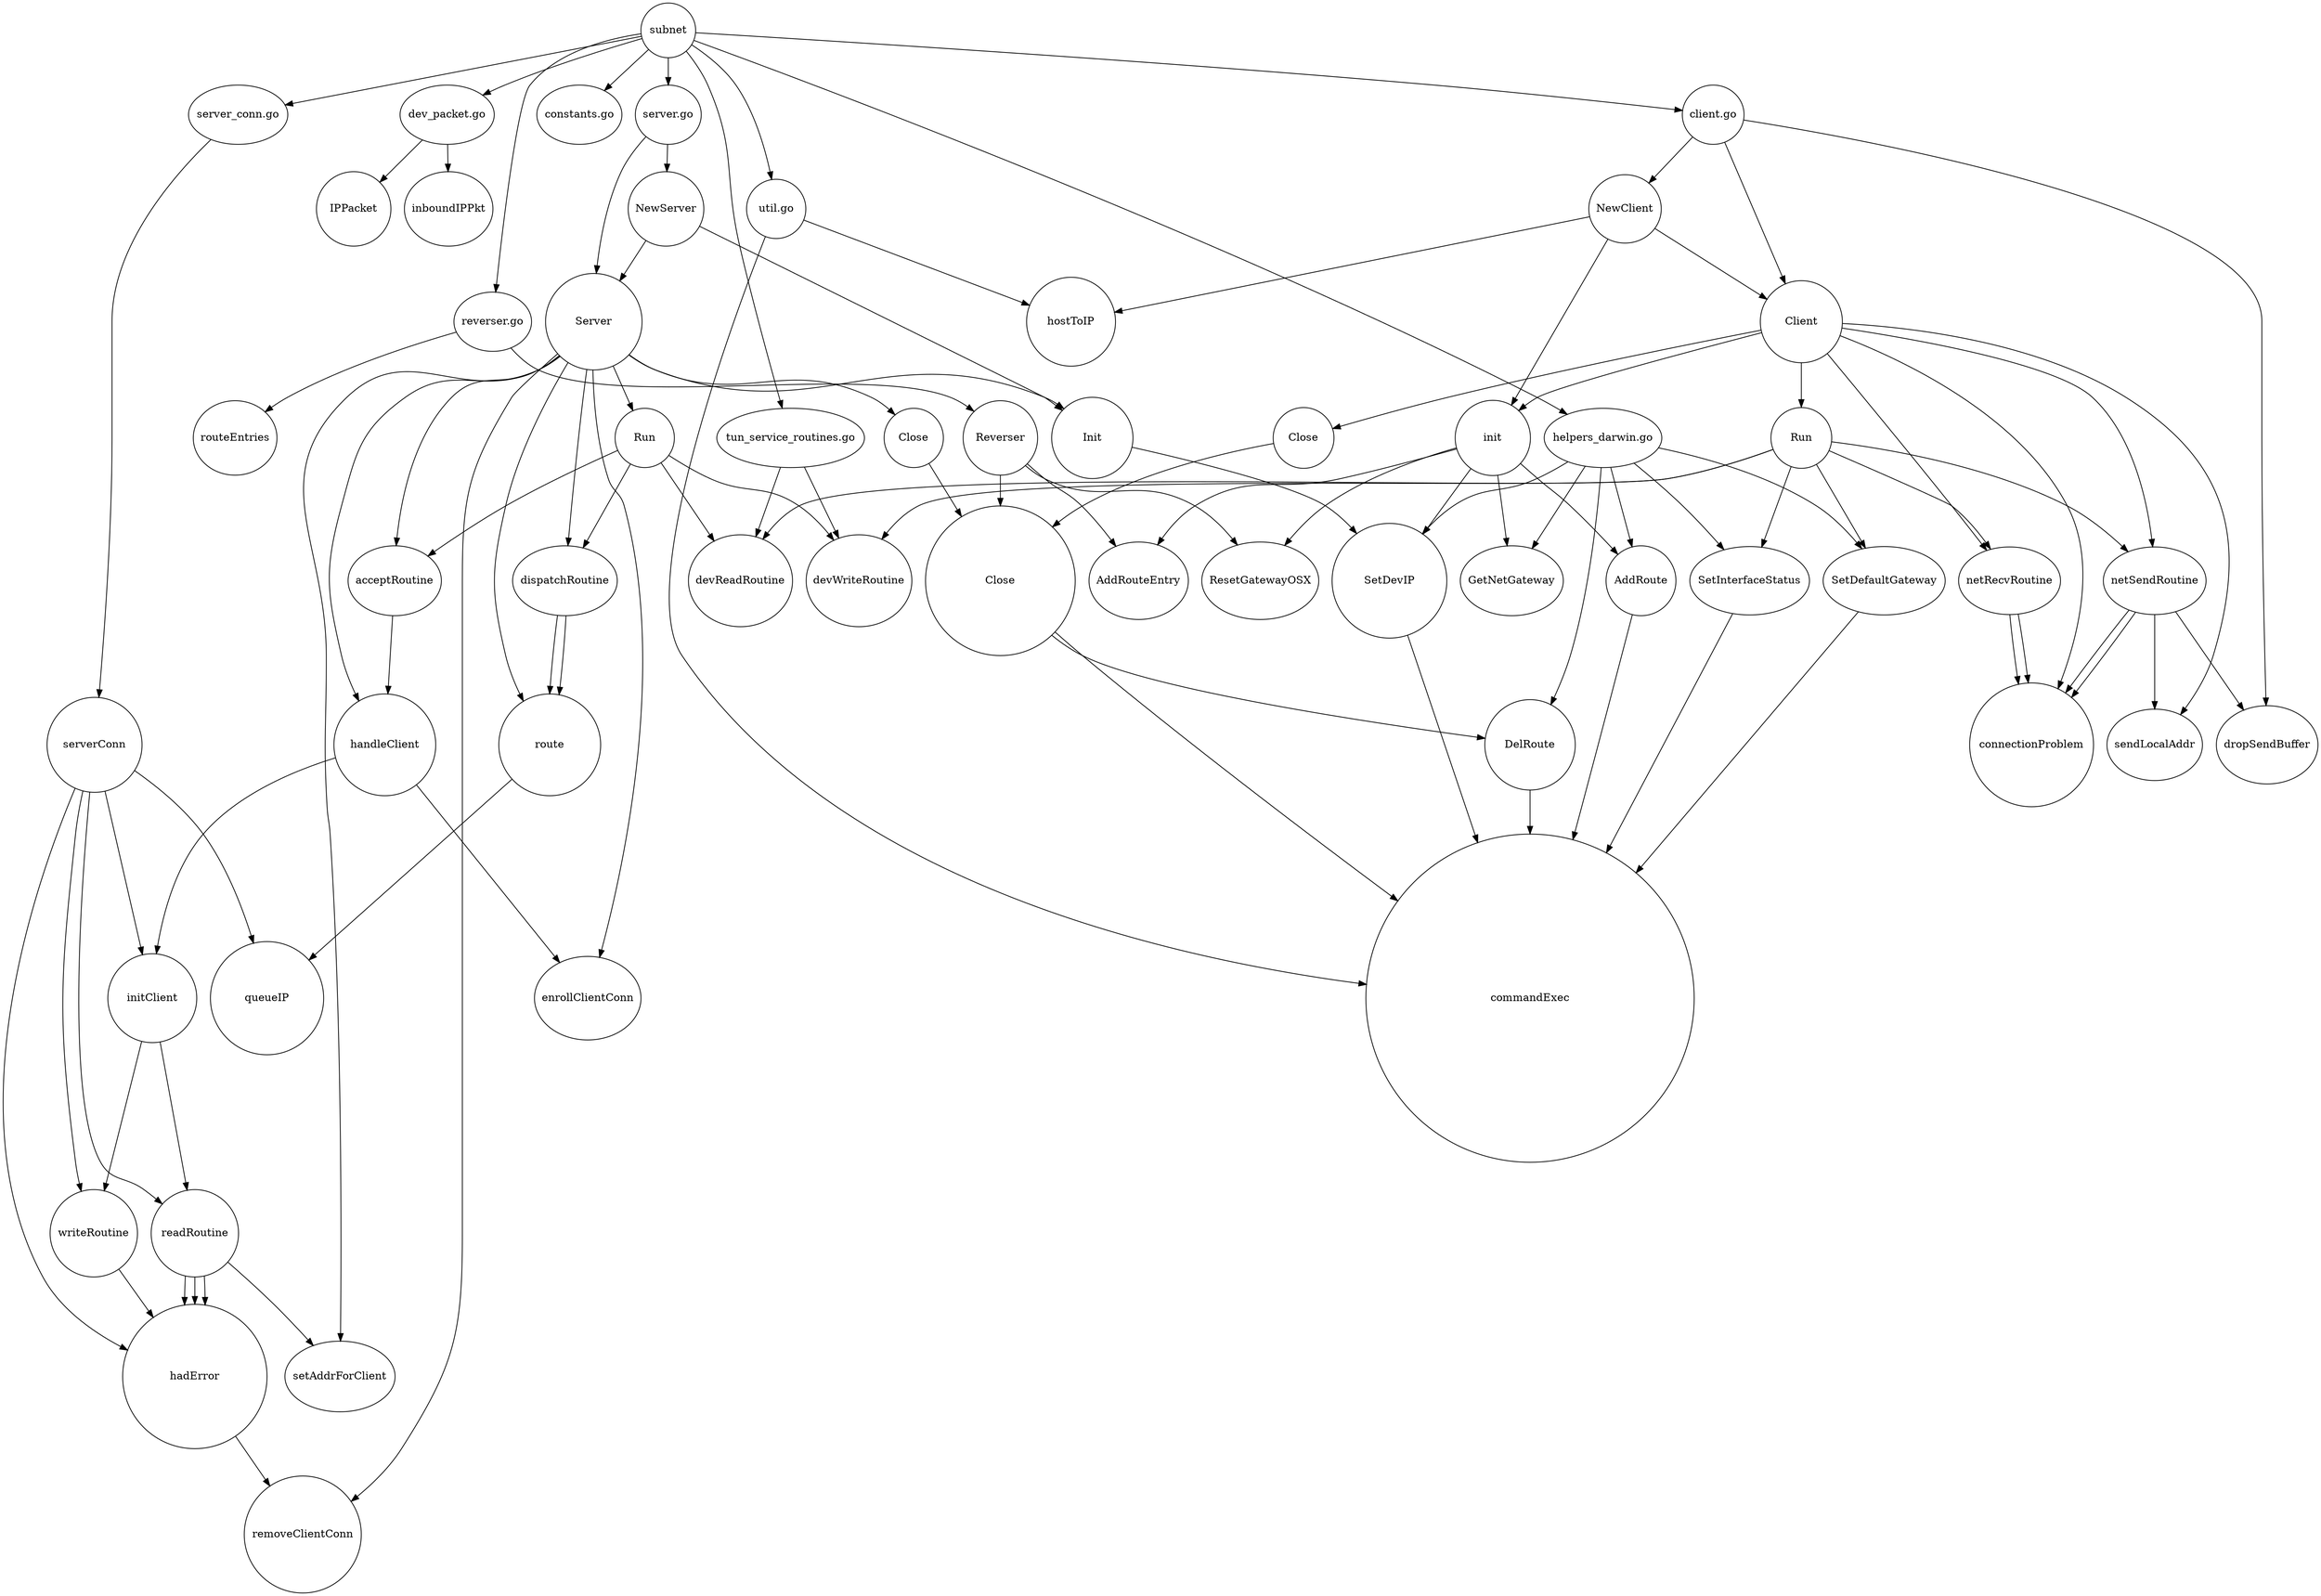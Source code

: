 digraph graphname {
1414 [width=1.4227356727286582] [height=1.4227356727286582] [label="ResetGatewayOSX"];
11338 [width=1.5943669651814676] [height=1.5943669651814676] [label="readRoutine"];
5477 [width=1.7634676911078075] [height=1.7634676911078075] [label="Server"];
842492600320 [width=1.0798614529228947] [height=1.0798614529228947] [label="reverser.go"];
9051 [width=1.271189395054183] [height=1.271189395054183] [label="dispatchRoutine"];
14143 [width=1.500816414168259] [height=1.500816414168259] [label="Client"];
8151 [width=1.8601472814839144] [height=1.8601472814839144] [label="handleClient"];
842486574080 [width=1.0798614529228947] [height=1.0798614529228947] [label="dev_packet.go"];
90 [width=1.6232703952977663] [height=1.6232703952977663] [label="hostToIP"];
14710 [width=1.2449079622590147] [height=1.2449079622590147] [label="NewClient"];
4575 [width=1.2811191553786412] [height=1.2811191553786412] [label="GetNetGateway"];
2284 [width=1.3673619433885218] [height=1.3673619433885218] [label="IPPacket"];
946 [width=1.3673619433885218] [height=1.3673619433885218] [label="routeEntries"];
8301 [width=1.5325267455176763] [height=1.5325267455176763] [label="enrollClientConn"];
3294 [width=2.096515925413507] [height=2.096515925413507] [label="SetDevIP"];
842492607776 [width=1.0798614529228947] [height=1.0798614529228947] [label="server.go"];
842486572576 [width=1.0798614529228947] [height=1.0798614529228947] [label="constants.go"];
12582 [width=2.6391697479315614] [height=2.6391697479315614] [label="hadError"];
10619 [width=1.6185189475557769] [height=1.6185189475557769] [label="initClient"];
17647 [width=1.240677609921284] [height=1.240677609921284] [label="netSendRoutine"];
15886 [width=1.3728940193549417] [height=1.3728940193549417] [label="init"];
7032 [width=1.4832475285954043] [height=1.4832475285954043] [label="Init"];
13452 [width=1.6751016000421737] [height=1.6751016000421737] [label="devWriteRoutine"];
19367 [width=2.2673277199892783] [height=2.2673277199892783] [label="connectionProblem"];
362 [width=6] [height=6] [label="commandExec"];
17031 [width=1.1169855674456972] [height=1.1169855674456972] [label="Run"];
7696 [width=1.271189395054183] [height=1.271189395054183] [label="acceptRoutine"];
20048 [width=1.308709259536294] [height=1.308709259536294] [label="sendLocalAddr"];
18388 [width=1.4366316543496112] [height=1.4366316543496112] [label="dropSendBuffer"];
8623 [width=2.133472119600899] [height=2.133472119600899] [label="removeClientConn"];
18511 [width=1.240677609921284] [height=1.240677609921284] [label="netRecvRoutine"];
5998 [width=1.3673619433885218] [height=1.3673619433885218] [label="NewServer"];
1148 [width=1.4227356727286582] [height=1.4227356727286582] [label="AddRouteEntry"];
12821 [width=1.6751016000421737] [height=1.6751016000421737] [label="devReadRoutine"];
10441 [width=1.734723886777043] [height=1.734723886777043] [label="serverConn"];
842359255456 [width=1] [height=1] [label="subnet"];
842496107776 [width=1.0798614529228947] [height=1.0798614529228947] [label="tun_service_routines.go"];
810 [width=1.3673619433885218] [height=1.3673619433885218] [label="Reverser"];
2933 [width=1.246146023605094] [height=1.246146023605094] [label="SetInterfaceStatus"];
3873 [width=1.2811191553786412] [height=1.2811191553786412] [label="AddRoute"];
8469 [width=1.296575461592881] [height=1.296575461592881] [label="setAddrForClient"];
9414 [width=1.8601472814839144] [height=1.8601472814839144] [label="route"];
842495593152 [width=1.0798614529228947] [height=1.0798614529228947] [label="server_conn.go"];
842503577696 [width=1.0798614529228947] [height=1.0798614529228947] [label="util.go"];
4198 [width=1.65609025204107] [height=1.65609025204107] [label="DelRoute"];
20394 [width=1.1169855674456972] [height=1.1169855674456972] [label="Close"];
2375 [width=1.3673619433885218] [height=1.3673619433885218] [label="inboundIPPkt"];
3607 [width=1.246146023605094] [height=1.246146023605094] [label="SetDefaultGateway"];
1657 [width=2.7424132100453074] [height=2.7424132100453074] [label="Close"];
842486575392 [width=1.0798614529228947] [height=1.0798614529228947] [label="helpers_darwin.go"];
10105 [width=1.087141780876118] [height=1.087141780876118] [label="Close"];
842359255488 [width=1.0798614529228947] [height=1.0798614529228947] [label="client.go"];
10941 [width=1.5943669651814676] [height=1.5943669651814676] [label="writeRoutine"];
12374 [width=2.063903912197336] [height=2.063903912197336] [label="queueIP"];
7478 [width=1.087141780876118] [height=1.087141780876118] [label="Run"];
"842359255456" -> "842359255488";
"842359255488" -> "14143";
"842359255488" -> "14710";
"14710" -> "14143";
"14710" -> "90";
"14710" -> "15886";
"14143" -> "15886";
"15886" -> "3294";
"15886" -> "4575";
"15886" -> "3873";
"15886" -> "1148";
"15886" -> "1414";
"14143" -> "17031";
"17031" -> "3607";
"17031" -> "2933";
"17031" -> "17647";
"17031" -> "18511";
"17031" -> "12821";
"17031" -> "13452";
"14143" -> "17647";
"17647" -> "20048";
"17647" -> "19367";
"17647" -> "19367";
"17647" -> "18388";
"842359255488" -> "18388";
"14143" -> "18511";
"18511" -> "19367";
"18511" -> "19367";
"14143" -> "19367";
"14143" -> "20048";
"14143" -> "20394";
"20394" -> "1657";
"842359255456" -> "842486572576";
"842359255456" -> "842486574080";
"842486574080" -> "2284";
"842486574080" -> "2375";
"842359255456" -> "842486575392";
"842486575392" -> "2933";
"2933" -> "362";
"842486575392" -> "3294";
"3294" -> "362";
"842486575392" -> "3607";
"3607" -> "362";
"842486575392" -> "3873";
"3873" -> "362";
"842486575392" -> "4198";
"4198" -> "362";
"842486575392" -> "4575";
"842359255456" -> "842492600320";
"842492600320" -> "810";
"842492600320" -> "946";
"810" -> "1148";
"810" -> "1414";
"810" -> "1657";
"1657" -> "4198";
"1657" -> "362";
"842359255456" -> "842492607776";
"842492607776" -> "5477";
"842492607776" -> "5998";
"5998" -> "5477";
"5998" -> "7032";
"5477" -> "7032";
"7032" -> "3294";
"5477" -> "7478";
"7478" -> "7696";
"7478" -> "9051";
"7478" -> "13452";
"7478" -> "12821";
"5477" -> "7696";
"7696" -> "8151";
"5477" -> "8151";
"8151" -> "8301";
"8151" -> "10619";
"5477" -> "8301";
"5477" -> "8469";
"5477" -> "8623";
"5477" -> "9051";
"9051" -> "9414";
"9051" -> "9414";
"5477" -> "9414";
"9414" -> "12374";
"5477" -> "10105";
"10105" -> "1657";
"842359255456" -> "842495593152";
"842495593152" -> "10441";
"10441" -> "10619";
"10619" -> "11338";
"10619" -> "10941";
"10441" -> "10941";
"10941" -> "12582";
"10441" -> "11338";
"11338" -> "12582";
"11338" -> "12582";
"11338" -> "8469";
"11338" -> "12582";
"10441" -> "12374";
"10441" -> "12582";
"12582" -> "8623";
"842359255456" -> "842496107776";
"842496107776" -> "12821";
"842496107776" -> "13452";
"842359255456" -> "842503577696";
"842503577696" -> "90";
"842503577696" -> "362";
}
